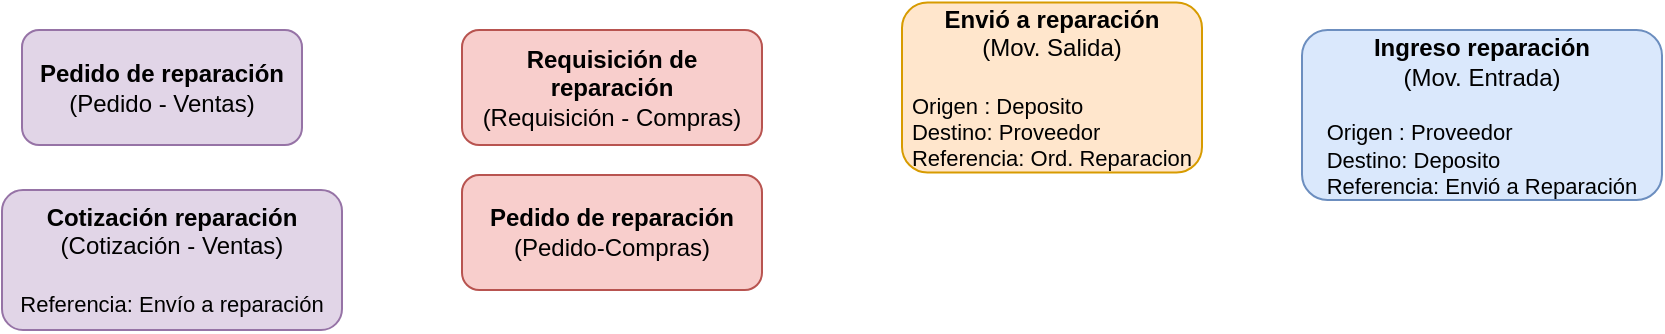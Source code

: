 <mxfile version="14.9.2" type="github" pages="3"><diagram id="b8_TSSKg8egfT6IC5Q3B" name="Objetos"><mxGraphModel dx="2031" dy="1089" grid="1" gridSize="10" guides="1" tooltips="1" connect="1" arrows="1" fold="1" page="1" pageScale="1" pageWidth="1169" pageHeight="827" math="0" shadow="0"><root><mxCell id="0"/><mxCell id="1" parent="0"/><mxCell id="f42O4SaMyGn7hrSS6z3E-1" value="&lt;b&gt;Pedido de reparación&lt;/b&gt;&lt;br&gt;(Pedido - Ventas)" style="rounded=1;whiteSpace=wrap;html=1;fillColor=#e1d5e7;strokeColor=#9673a6;" vertex="1" parent="1"><mxGeometry x="50" y="40" width="140" height="57.5" as="geometry"/></mxCell><mxCell id="f42O4SaMyGn7hrSS6z3E-13" value="&lt;b&gt;Requisición de reparación&lt;/b&gt;&lt;br&gt;(Requisición -&amp;nbsp;Compras)" style="rounded=1;whiteSpace=wrap;html=1;fillColor=#f8cecc;strokeColor=#b85450;" vertex="1" parent="1"><mxGeometry x="270" y="40" width="150" height="57.5" as="geometry"/></mxCell><mxCell id="f42O4SaMyGn7hrSS6z3E-26" value="&lt;b&gt;Ingreso reparación&lt;br&gt;&lt;/b&gt;(Mov. Entrada)&lt;br&gt;&lt;br&gt;&lt;div style=&quot;text-align: left ; font-size: 11px&quot;&gt;Origen : Proveedor&lt;/div&gt;&lt;div style=&quot;text-align: left ; font-size: 11px&quot;&gt;Destino: Deposito&lt;/div&gt;&lt;div style=&quot;text-align: left ; font-size: 11px&quot;&gt;Referencia: Envió a Reparación&lt;/div&gt;" style="rounded=1;whiteSpace=wrap;html=1;fillColor=#dae8fc;strokeColor=#6c8ebf;" vertex="1" parent="1"><mxGeometry x="690" y="40" width="180" height="85" as="geometry"/></mxCell><mxCell id="f42O4SaMyGn7hrSS6z3E-27" value="&lt;b&gt;Envió a reparación&lt;/b&gt;&lt;br&gt;(Mov. Salida)&lt;br&gt;&lt;br&gt;&lt;div style=&quot;text-align: left&quot;&gt;&lt;span style=&quot;font-size: 11px&quot;&gt;Origen&lt;/span&gt;&lt;span style=&quot;font-size: 11px&quot;&gt;&amp;nbsp;: Deposito&lt;/span&gt;&lt;/div&gt;&lt;div style=&quot;text-align: left ; font-size: 11px&quot;&gt;&lt;span&gt;&lt;font style=&quot;font-size: 11px&quot;&gt;Destino: Proveedor&lt;/font&gt;&lt;/span&gt;&lt;/div&gt;&lt;div style=&quot;text-align: left ; font-size: 11px&quot;&gt;&lt;span&gt;&lt;font style=&quot;font-size: 11px&quot;&gt;Referencia: Ord. Reparacion&lt;/font&gt;&lt;/span&gt;&lt;/div&gt;" style="rounded=1;whiteSpace=wrap;html=1;fillColor=#ffe6cc;strokeColor=#d79b00;" vertex="1" parent="1"><mxGeometry x="490" y="26.25" width="150" height="85" as="geometry"/></mxCell><mxCell id="zabs7y87yemhLvrNm3Eo-1" value="&lt;b&gt;Pedido de reparación&lt;/b&gt;&lt;br&gt;(Pedido-Compras)" style="rounded=1;whiteSpace=wrap;html=1;fillColor=#f8cecc;strokeColor=#b85450;" vertex="1" parent="1"><mxGeometry x="270" y="112.5" width="150" height="57.5" as="geometry"/></mxCell><mxCell id="zabs7y87yemhLvrNm3Eo-2" value="&lt;b&gt;Cotización reparación&lt;/b&gt;&lt;br&gt;(Cotización - Ventas)&lt;br&gt;&lt;br&gt;&lt;div style=&quot;text-align: left&quot;&gt;&lt;span style=&quot;font-size: 11px&quot;&gt;Referencia: Envío a&amp;nbsp;&lt;/span&gt;&lt;span style=&quot;font-size: 11px&quot;&gt;reparación&lt;/span&gt;&lt;/div&gt;" style="rounded=1;whiteSpace=wrap;html=1;fillColor=#e1d5e7;strokeColor=#9673a6;" vertex="1" parent="1"><mxGeometry x="40" y="120" width="170" height="70" as="geometry"/></mxCell></root></mxGraphModel></diagram><diagram id="jZ76nlVt1Fy1Cu6LPGMo" name="Alquiler a Proveedor"><mxGraphModel dx="1422" dy="762" grid="1" gridSize="10" guides="1" tooltips="1" connect="1" arrows="1" fold="1" page="1" pageScale="1" pageWidth="1169" pageHeight="827" math="0" shadow="0"><root><mxCell id="UU99kKh83RRp0si5JTKh-0"/><mxCell id="UU99kKh83RRp0si5JTKh-1" parent="UU99kKh83RRp0si5JTKh-0"/><mxCell id="Ngph-VFAuc6McCXTukuA-0" value="&lt;b&gt;Devolución a proveedor&lt;/b&gt;&lt;br&gt;(Mov. Salida)&lt;br&gt;&lt;br&gt;&lt;div style=&quot;text-align: left&quot;&gt;&lt;span style=&quot;font-size: 11px&quot;&gt;Origen&lt;/span&gt;&lt;span style=&quot;font-size: 11px&quot;&gt;&amp;nbsp;: Deposito&lt;/span&gt;&lt;/div&gt;&lt;div style=&quot;text-align: left ; font-size: 11px&quot;&gt;Destino: Proveedor&lt;/div&gt;&lt;div style=&quot;text-align: left ; font-size: 11px&quot;&gt;Referencia: Alquiler a proveedor&lt;/div&gt;" style="rounded=1;whiteSpace=wrap;html=1;fillColor=#ffe6cc;strokeColor=#d79b00;" vertex="1" parent="UU99kKh83RRp0si5JTKh-1"><mxGeometry x="900" y="80" width="180" height="130" as="geometry"/></mxCell><mxCell id="Ngph-VFAuc6McCXTukuA-1" value="" style="edgeStyle=orthogonalEdgeStyle;rounded=0;orthogonalLoop=1;jettySize=auto;html=1;" edge="1" parent="UU99kKh83RRp0si5JTKh-1" source="Ngph-VFAuc6McCXTukuA-2" target="Ngph-VFAuc6McCXTukuA-7"><mxGeometry relative="1" as="geometry"/></mxCell><mxCell id="Ngph-VFAuc6McCXTukuA-2" value="&lt;b&gt;Alquiler a proveedor&lt;/b&gt;&lt;br&gt;(Mov Entrada)&lt;br&gt;&lt;br&gt;&lt;div style=&quot;text-align: left ; font-size: 11px&quot;&gt;Origen : Proveedor&lt;/div&gt;&lt;div style=&quot;text-align: left ; font-size: 11px&quot;&gt;Destino: Deposito&lt;/div&gt;&lt;div style=&quot;text-align: left ; font-size: 11px&quot;&gt;Referencia: Pedido de Alquiler&lt;/div&gt;" style="rounded=1;whiteSpace=wrap;html=1;fillColor=#dae8fc;strokeColor=#6c8ebf;" vertex="1" parent="UU99kKh83RRp0si5JTKh-1"><mxGeometry x="230" y="85" width="190" height="130" as="geometry"/></mxCell><mxCell id="Ngph-VFAuc6McCXTukuA-3" style="edgeStyle=orthogonalEdgeStyle;rounded=0;orthogonalLoop=1;jettySize=auto;html=1;entryX=-0.018;entryY=0.462;entryDx=0;entryDy=0;entryPerimeter=0;" edge="1" parent="UU99kKh83RRp0si5JTKh-1" source="Ngph-VFAuc6McCXTukuA-5" target="Ngph-VFAuc6McCXTukuA-2"><mxGeometry relative="1" as="geometry"/></mxCell><mxCell id="Ngph-VFAuc6McCXTukuA-4" style="edgeStyle=orthogonalEdgeStyle;rounded=1;orthogonalLoop=1;jettySize=auto;html=1;entryX=0.75;entryY=0;entryDx=0;entryDy=0;exitX=0.5;exitY=0;exitDx=0;exitDy=0;dashed=1;" edge="1" parent="UU99kKh83RRp0si5JTKh-1" source="Ngph-VFAuc6McCXTukuA-2" target="Ngph-VFAuc6McCXTukuA-0"><mxGeometry relative="1" as="geometry"><mxPoint x="110" y="60" as="sourcePoint"/></mxGeometry></mxCell><mxCell id="Ngph-VFAuc6McCXTukuA-5" value="&lt;b&gt;Pedido de alquiler&lt;/b&gt;&lt;br&gt;(Pedido-Compras)" style="rounded=1;whiteSpace=wrap;html=1;fillColor=#f8cecc;strokeColor=#b85450;" vertex="1" parent="UU99kKh83RRp0si5JTKh-1"><mxGeometry x="30" y="116.25" width="150" height="57.5" as="geometry"/></mxCell><mxCell id="Ngph-VFAuc6McCXTukuA-6" value="&lt;b&gt;Devolucion de alquiler&lt;br&gt;&lt;/b&gt;(Mov. Entrada)&lt;br&gt;&lt;br&gt;&lt;div style=&quot;text-align: left ; font-size: 11px&quot;&gt;Origen : Proveedor&lt;/div&gt;&lt;div style=&quot;text-align: left ; font-size: 11px&quot;&gt;Destino: Deposito&lt;/div&gt;&lt;div style=&quot;text-align: left ; font-size: 11px&quot;&gt;Referencia: Envió a Reparación&lt;/div&gt;" style="rounded=1;whiteSpace=wrap;html=1;fillColor=#dae8fc;strokeColor=#6c8ebf;" vertex="1" parent="UU99kKh83RRp0si5JTKh-1"><mxGeometry x="670" y="102.5" width="180" height="85" as="geometry"/></mxCell><mxCell id="Ngph-VFAuc6McCXTukuA-7" value="&lt;b&gt;Alquiler&lt;/b&gt;&lt;br&gt;(Mov. Salida)&lt;br&gt;&lt;br&gt;&lt;div style=&quot;text-align: left&quot;&gt;&lt;span style=&quot;font-size: 11px&quot;&gt;Origen&lt;/span&gt;&lt;span style=&quot;font-size: 11px&quot;&gt;&amp;nbsp;: Deposito&lt;/span&gt;&lt;/div&gt;&lt;div style=&quot;text-align: left ; font-size: 11px&quot;&gt;&lt;span&gt;&lt;font style=&quot;font-size: 11px&quot;&gt;Destino: Proveedor&lt;/font&gt;&lt;/span&gt;&lt;/div&gt;&lt;div style=&quot;text-align: left ; font-size: 11px&quot;&gt;&lt;span&gt;&lt;font style=&quot;font-size: 11px&quot;&gt;Referencia: Ord. Reparacion&lt;/font&gt;&lt;/span&gt;&lt;/div&gt;" style="rounded=1;whiteSpace=wrap;html=1;fillColor=#ffe6cc;strokeColor=#d79b00;" vertex="1" parent="UU99kKh83RRp0si5JTKh-1"><mxGeometry x="460" y="107.5" width="150" height="85" as="geometry"/></mxCell><mxCell id="Ngph-VFAuc6McCXTukuA-8" value="" style="shape=flexArrow;endArrow=classic;startArrow=classic;html=1;entryX=0.01;entryY=0.54;entryDx=0;entryDy=0;entryPerimeter=0;exitX=1;exitY=0.5;exitDx=0;exitDy=0;" edge="1" parent="UU99kKh83RRp0si5JTKh-1" source="Ngph-VFAuc6McCXTukuA-7" target="Ngph-VFAuc6McCXTukuA-6"><mxGeometry width="100" height="100" relative="1" as="geometry"><mxPoint x="580" y="385" as="sourcePoint"/><mxPoint x="680" y="285" as="targetPoint"/></mxGeometry></mxCell></root></mxGraphModel></diagram><diagram id="Fhc2QWeOnQ8ZWvaQKd8X" name="Reparacion"><mxGraphModel dx="1422" dy="762" grid="1" gridSize="10" guides="1" tooltips="1" connect="1" arrows="1" fold="1" page="1" pageScale="1" pageWidth="1169" pageHeight="827" math="0" shadow="0"><root><mxCell id="UE_UC31S6Wi6J-l9XYea-0"/><mxCell id="UE_UC31S6Wi6J-l9XYea-1" parent="UE_UC31S6Wi6J-l9XYea-0"/><mxCell id="UE_UC31S6Wi6J-l9XYea-2" value="" style="edgeStyle=orthogonalEdgeStyle;rounded=1;orthogonalLoop=1;jettySize=auto;html=1;" edge="1" parent="UE_UC31S6Wi6J-l9XYea-1" source="UE_UC31S6Wi6J-l9XYea-3" target="UE_UC31S6Wi6J-l9XYea-8"><mxGeometry relative="1" as="geometry"/></mxCell><mxCell id="UE_UC31S6Wi6J-l9XYea-3" value="&lt;b&gt;Envío&amp;nbsp;a reparación&lt;/b&gt;&lt;br&gt;(Mov. Entrada)&lt;br&gt;&lt;br&gt;&lt;div style=&quot;text-align: left ; font-size: 11px&quot;&gt;Origen : Deposito&lt;/div&gt;&lt;div style=&quot;text-align: left ; font-size: 11px&quot;&gt;Destino: Proveedor&lt;/div&gt;&lt;div style=&quot;text-align: left ; font-size: 11px&quot;&gt;Referencia: Pedido de reparación&lt;/div&gt;&lt;div style=&quot;text-align: left ; font-size: 11px&quot;&gt;&lt;br&gt;&lt;/div&gt;&lt;div style=&quot;text-align: justify ; font-size: 11px&quot;&gt;&lt;font face=&quot;Times New Roman&quot;&gt;Obs: &quot;Se gestiona stock de origen a destino&quot;&lt;/font&gt;&lt;/div&gt;" style="rounded=1;whiteSpace=wrap;html=1;fillColor=#dae8fc;strokeColor=#6c8ebf;" vertex="1" parent="UE_UC31S6Wi6J-l9XYea-1"><mxGeometry x="350" y="33" width="200" height="133.75" as="geometry"/></mxCell><mxCell id="UE_UC31S6Wi6J-l9XYea-4" value="&lt;b&gt;Recepcion de&amp;nbsp; reparación&lt;/b&gt;&lt;br&gt;(Mov. Salida)&lt;br&gt;&lt;br&gt;&lt;div style=&quot;text-align: left&quot;&gt;&lt;span style=&quot;font-size: 11px&quot;&gt;Origen&lt;/span&gt;&lt;span style=&quot;font-size: 11px&quot;&gt;&amp;nbsp;: Proveedor&lt;/span&gt;&lt;/div&gt;&lt;div style=&quot;text-align: left ; font-size: 11px&quot;&gt;&lt;span&gt;&lt;font style=&quot;font-size: 11px&quot;&gt;Destino: Deposito&lt;/font&gt;&lt;/span&gt;&lt;/div&gt;&lt;div style=&quot;text-align: left&quot;&gt;&lt;font&gt;&lt;span style=&quot;font-size: 11px&quot;&gt;Referencia: Cotización&amp;nbsp;&lt;/span&gt;&lt;/font&gt;&lt;span style=&quot;font-size: 11px&quot;&gt;reparación&lt;/span&gt;&lt;/div&gt;&lt;div style=&quot;text-align: left&quot;&gt;&lt;span style=&quot;font-size: 11px&quot;&gt;&lt;br&gt;&lt;/span&gt;&lt;/div&gt;&lt;div style=&quot;text-align: left ; font-size: 11px&quot;&gt;&lt;span style=&quot;font-family: &amp;#34;times new roman&amp;#34; ; text-align: justify&quot;&gt;Obs: &quot;Se gestiona stock de origen a destino&quot;&lt;/span&gt;&lt;span&gt;&lt;font style=&quot;font-size: 11px&quot;&gt;&lt;br&gt;&lt;/font&gt;&lt;/span&gt;&lt;/div&gt;" style="rounded=1;whiteSpace=wrap;html=1;fillColor=#ffe6cc;strokeColor=#d79b00;" vertex="1" parent="UE_UC31S6Wi6J-l9XYea-1"><mxGeometry x="790" y="30" width="200" height="138.12" as="geometry"/></mxCell><mxCell id="UE_UC31S6Wi6J-l9XYea-5" value="" style="edgeStyle=orthogonalEdgeStyle;rounded=1;orthogonalLoop=1;jettySize=auto;html=1;" edge="1" parent="UE_UC31S6Wi6J-l9XYea-1" source="UE_UC31S6Wi6J-l9XYea-6" target="UE_UC31S6Wi6J-l9XYea-3"><mxGeometry relative="1" as="geometry"/></mxCell><mxCell id="UE_UC31S6Wi6J-l9XYea-6" value="&lt;b&gt;Pedido de reparación&lt;/b&gt;&lt;br&gt;(Pedido-Compras)" style="rounded=1;whiteSpace=wrap;html=1;fillColor=#f8cecc;strokeColor=#b85450;" vertex="1" parent="UE_UC31S6Wi6J-l9XYea-1"><mxGeometry x="160" y="71.12" width="150" height="57.5" as="geometry"/></mxCell><mxCell id="UE_UC31S6Wi6J-l9XYea-7" value="" style="edgeStyle=orthogonalEdgeStyle;rounded=1;orthogonalLoop=1;jettySize=auto;html=1;" edge="1" parent="UE_UC31S6Wi6J-l9XYea-1" source="UE_UC31S6Wi6J-l9XYea-8" target="UE_UC31S6Wi6J-l9XYea-4"><mxGeometry relative="1" as="geometry"/></mxCell><mxCell id="UE_UC31S6Wi6J-l9XYea-8" value="&lt;b&gt;Cotización reparación&lt;/b&gt;&lt;br&gt;(Cotización - Ventas)&lt;br&gt;&lt;br&gt;&lt;div style=&quot;text-align: left&quot;&gt;&lt;span style=&quot;font-size: 11px&quot;&gt;Referencia: Envío a&amp;nbsp;&lt;/span&gt;&lt;span style=&quot;font-size: 11px&quot;&gt;reparación&lt;/span&gt;&lt;/div&gt;" style="rounded=1;whiteSpace=wrap;html=1;fillColor=#e1d5e7;strokeColor=#9673a6;" vertex="1" parent="UE_UC31S6Wi6J-l9XYea-1"><mxGeometry x="581" y="64.87" width="170" height="70" as="geometry"/></mxCell></root></mxGraphModel></diagram></mxfile>